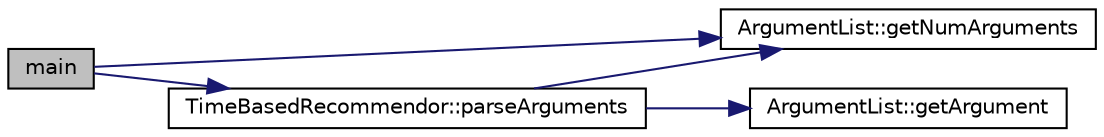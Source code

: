 digraph G
{
  edge [fontname="Helvetica",fontsize="10",labelfontname="Helvetica",labelfontsize="10"];
  node [fontname="Helvetica",fontsize="10",shape=record];
  rankdir=LR;
  Node1 [label="main",height=0.2,width=0.4,color="black", fillcolor="grey75", style="filled" fontcolor="black"];
  Node1 -> Node2 [color="midnightblue",fontsize="10",style="solid",fontname="Helvetica"];
  Node2 [label="ArgumentList::getNumArguments",height=0.2,width=0.4,color="black", fillcolor="white", style="filled",URL="$class_argument_list.html#a6cb448ce786a0bf8b2f4f842e62ea192"];
  Node1 -> Node3 [color="midnightblue",fontsize="10",style="solid",fontname="Helvetica"];
  Node3 [label="TimeBasedRecommendor::parseArguments",height=0.2,width=0.4,color="black", fillcolor="white", style="filled",URL="$class_time_based_recommendor.html#a90849c7cba025f73c96a040766863fd4"];
  Node3 -> Node4 [color="midnightblue",fontsize="10",style="solid",fontname="Helvetica"];
  Node4 [label="ArgumentList::getArgument",height=0.2,width=0.4,color="black", fillcolor="white", style="filled",URL="$class_argument_list.html#ab5c2ced19ad4ca2f1a08cbcf5dec125a"];
  Node3 -> Node2 [color="midnightblue",fontsize="10",style="solid",fontname="Helvetica"];
}
